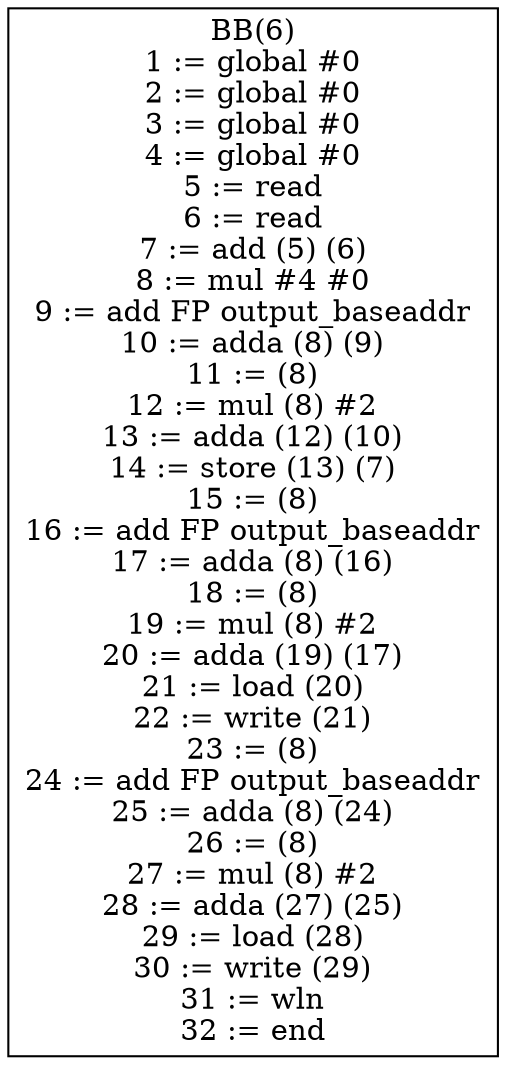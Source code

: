 digraph cfg {
BB6[shape = box, label = "BB(6)\n" + "1 := global #0\n" + "2 := global #0\n" + "3 := global #0\n" + "4 := global #0\n" + "5 := read\n" + "6 := read\n" + "7 := add (5) (6)\n" + "8 := mul #4 #0\n" + "9 := add FP output_baseaddr\n" + "10 := adda (8) (9)\n" + "11 := (8)\n" + "12 := mul (8) #2\n" + "13 := adda (12) (10)\n" + "14 := store (13) (7)\n" + "15 := (8)\n" + "16 := add FP output_baseaddr\n" + "17 := adda (8) (16)\n" + "18 := (8)\n" + "19 := mul (8) #2\n" + "20 := adda (19) (17)\n" + "21 := load (20)\n" + "22 := write (21)\n" + "23 := (8)\n" + "24 := add FP output_baseaddr\n" + "25 := adda (8) (24)\n" + "26 := (8)\n" + "27 := mul (8) #2\n" + "28 := adda (27) (25)\n" + "29 := load (28)\n" + "30 := write (29)\n" + "31 := wln\n" + "32 := end\n"];
}
